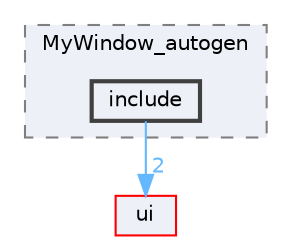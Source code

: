 digraph "include"
{
 // LATEX_PDF_SIZE
  bgcolor="transparent";
  edge [fontname=Helvetica,fontsize=10,labelfontname=Helvetica,labelfontsize=10];
  node [fontname=Helvetica,fontsize=10,shape=box,height=0.2,width=0.4];
  compound=true
  subgraph clusterdir_90296d720b97ba41f06a921da9412fdd {
    graph [ bgcolor="#edf0f7", pencolor="grey50", label="MyWindow_autogen", fontname=Helvetica,fontsize=10 style="filled,dashed", URL="dir_90296d720b97ba41f06a921da9412fdd.html",tooltip=""]
  dir_a12fc4f776460f1d0ed2ea88d6f284ef [label="include", fillcolor="#edf0f7", color="grey25", style="filled,bold", URL="dir_a12fc4f776460f1d0ed2ea88d6f284ef.html",tooltip=""];
  }
  dir_1788f8309b1a812dcb800a185471cf6c [label="ui", fillcolor="#edf0f7", color="red", style="filled", URL="dir_1788f8309b1a812dcb800a185471cf6c.html",tooltip=""];
  dir_a12fc4f776460f1d0ed2ea88d6f284ef->dir_1788f8309b1a812dcb800a185471cf6c [headlabel="2", labeldistance=1.5 headhref="dir_000153_000351.html" href="dir_000153_000351.html" color="steelblue1" fontcolor="steelblue1"];
}
